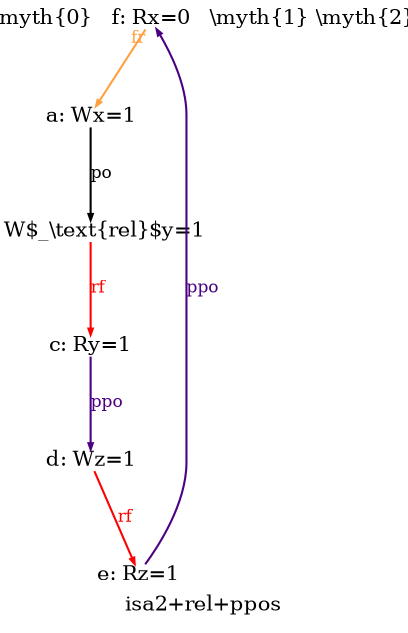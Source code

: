 /* Generated, do not edit, edit img/isa2+lwfence+ppos.litmus instead */
digraph G {

splines=spline;

/* legend */
fontsize=10;
label="isa2+rel+ppos";


/* the unlocked events */
proc0_label_node [shape=none, fontsize=10, label="\\myth{0}", pos="1.000000,0.588000!", fixedsize=true, width=0.455000, height=0.091875]
eiid0 [label="a: Wx=1", shape="none", fontsize=10, pos="1.000000,0.367500!", fixedsize="true", height="0.138889", width="0.486111"];
eiid1 [label="b: W$_\\text{rel}$y=1", shape="none", fontsize=10, pos="1.000000,0.000000!", fixedsize="true", height="0.138889", width="0.486111"];
proc1_label_node [shape=none, fontsize=10, label="\\myth{1}", pos="1.700000,0.588000!", fixedsize=true, width=0.455000, height=0.091875]
eiid2 [label="c: Ry=1", shape="none", fontsize=10, pos="1.700000,0.367500!", fixedsize="true", height="0.138889", width="0.486111"];
eiid3 [label="d: Wz=1", shape="none", fontsize=10, pos="1.700000,0.000000!", fixedsize="true", height="0.138889", width="0.486111"];
proc2_label_node [shape=none, fontsize=10, label="\\myth{2}", pos="2.400000,0.588000!", fixedsize=true, width=0.455000, height=0.091875]
eiid4 [label="e: Rz=1", shape="none", fontsize=10, pos="2.400000,0.367500!", fixedsize="true", height="0.138889", width="0.486111"];
eiid5 [label="f: Rx=0", shape="none", fontsize=10, pos="2.400000,0.000000!", fixedsize="true", height="0.138889", width="0.486111"];

/* the intra_causality_data edges */


/* the intra_causality_control edges */

/* the poi edges */
/* the rfmap edges */
eiid1 -> eiid2 [label="rf", color="red", fontcolor="red", fontsize=8, arrowsize="0.300000"];
eiid3 -> eiid4 [label="rf", color="red", fontcolor="red", fontsize=8, arrowsize="0.300000"];


/* The viewed-before edges */
eiid2 -> eiid3 [label="ppo", color="indigo", fontcolor="indigo", fontsize=8, arrowsize="0.300000"];
eiid5 -> eiid4 [label="ppo", color="indigo", fontcolor="indigo", fontsize=8, arrowsize="0.300000", dir="back"];
eiid0 -> eiid1 [label="po", color="black", fontcolor="black", fontsize=8, arrowsize="0.300000"];
eiid5 -> eiid0 [taillabel="fr", color="#ffa040", fontcolor="#ffa040", fontsize=8, arrowsize="0.300000"];
}
